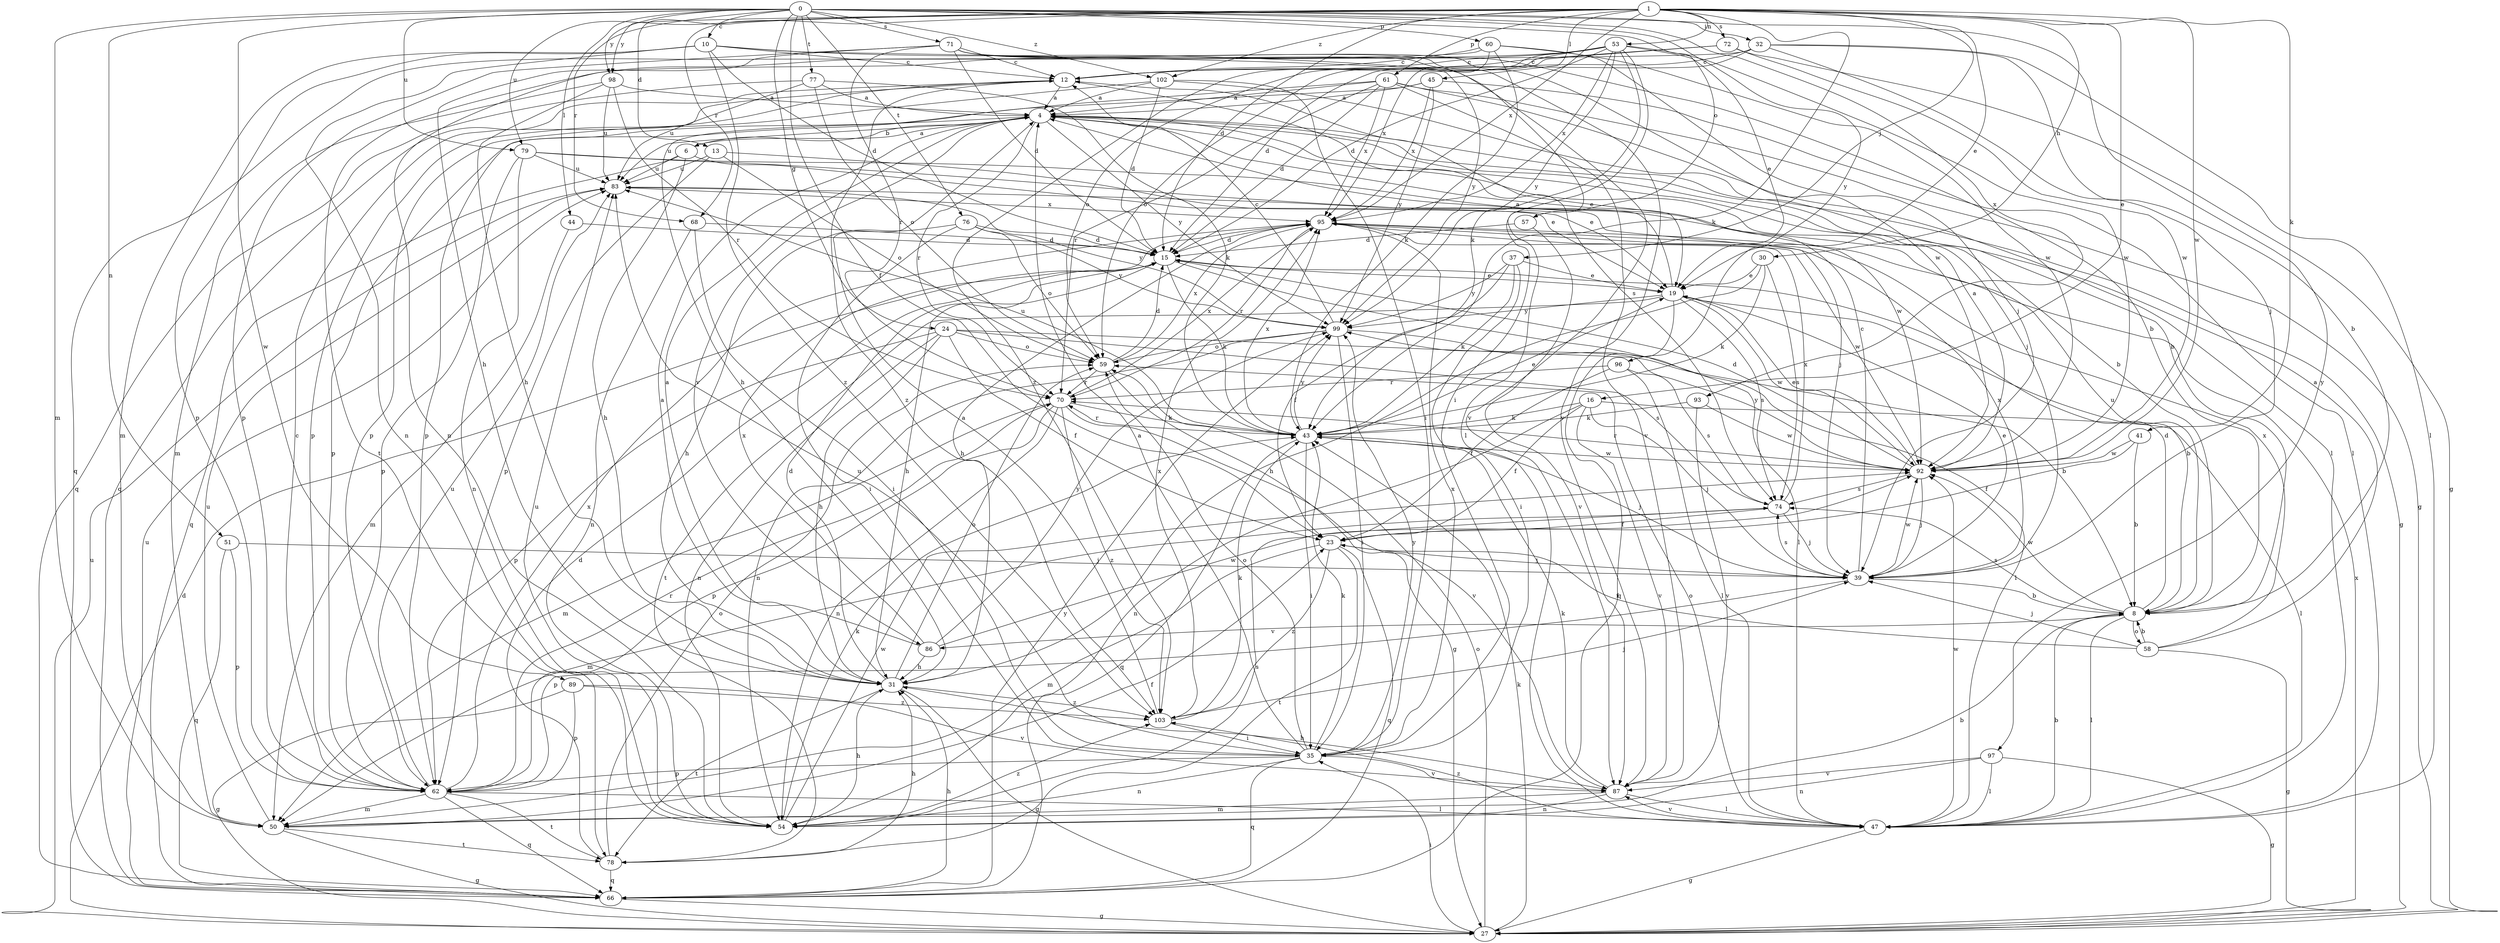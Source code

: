 strict digraph  {
0;
1;
4;
6;
8;
10;
12;
13;
15;
16;
19;
23;
24;
27;
30;
31;
32;
35;
37;
39;
41;
43;
44;
45;
47;
50;
51;
53;
54;
57;
58;
59;
60;
61;
62;
66;
68;
70;
71;
72;
74;
76;
77;
78;
79;
83;
86;
87;
89;
92;
93;
95;
96;
97;
98;
99;
102;
103;
0 -> 10  [label=c];
0 -> 23  [label=f];
0 -> 24  [label=g];
0 -> 32  [label=i];
0 -> 44  [label=l];
0 -> 50  [label=m];
0 -> 51  [label=n];
0 -> 57  [label=o];
0 -> 60  [label=p];
0 -> 68  [label=r];
0 -> 71  [label=s];
0 -> 76  [label=t];
0 -> 77  [label=t];
0 -> 79  [label=u];
0 -> 89  [label=w];
0 -> 93  [label=x];
0 -> 96  [label=y];
0 -> 97  [label=y];
0 -> 98  [label=y];
0 -> 102  [label=z];
1 -> 13  [label=d];
1 -> 15  [label=d];
1 -> 16  [label=e];
1 -> 19  [label=e];
1 -> 30  [label=h];
1 -> 37  [label=j];
1 -> 41  [label=k];
1 -> 43  [label=k];
1 -> 45  [label=l];
1 -> 53  [label=n];
1 -> 61  [label=p];
1 -> 68  [label=r];
1 -> 72  [label=s];
1 -> 79  [label=u];
1 -> 92  [label=w];
1 -> 95  [label=x];
1 -> 98  [label=y];
1 -> 102  [label=z];
4 -> 6  [label=b];
4 -> 8  [label=b];
4 -> 19  [label=e];
4 -> 27  [label=g];
4 -> 39  [label=j];
4 -> 62  [label=p];
4 -> 70  [label=r];
4 -> 83  [label=u];
4 -> 86  [label=v];
4 -> 99  [label=y];
6 -> 4  [label=a];
6 -> 19  [label=e];
6 -> 31  [label=h];
6 -> 66  [label=q];
6 -> 83  [label=u];
8 -> 15  [label=d];
8 -> 47  [label=l];
8 -> 58  [label=o];
8 -> 74  [label=s];
8 -> 83  [label=u];
8 -> 86  [label=v];
8 -> 92  [label=w];
10 -> 12  [label=c];
10 -> 15  [label=d];
10 -> 50  [label=m];
10 -> 54  [label=n];
10 -> 62  [label=p];
10 -> 87  [label=v];
10 -> 99  [label=y];
10 -> 103  [label=z];
12 -> 4  [label=a];
12 -> 62  [label=p];
12 -> 66  [label=q];
12 -> 74  [label=s];
12 -> 103  [label=z];
13 -> 19  [label=e];
13 -> 59  [label=o];
13 -> 62  [label=p];
13 -> 83  [label=u];
15 -> 19  [label=e];
15 -> 31  [label=h];
15 -> 43  [label=k];
15 -> 47  [label=l];
16 -> 23  [label=f];
16 -> 39  [label=j];
16 -> 43  [label=k];
16 -> 47  [label=l];
16 -> 54  [label=n];
16 -> 87  [label=v];
19 -> 4  [label=a];
19 -> 8  [label=b];
19 -> 66  [label=q];
19 -> 74  [label=s];
19 -> 78  [label=t];
19 -> 92  [label=w];
19 -> 99  [label=y];
23 -> 39  [label=j];
23 -> 50  [label=m];
23 -> 66  [label=q];
23 -> 78  [label=t];
23 -> 103  [label=z];
24 -> 8  [label=b];
24 -> 23  [label=f];
24 -> 31  [label=h];
24 -> 54  [label=n];
24 -> 59  [label=o];
24 -> 62  [label=p];
24 -> 74  [label=s];
27 -> 15  [label=d];
27 -> 35  [label=i];
27 -> 43  [label=k];
27 -> 59  [label=o];
27 -> 83  [label=u];
27 -> 95  [label=x];
30 -> 19  [label=e];
30 -> 31  [label=h];
30 -> 43  [label=k];
30 -> 74  [label=s];
31 -> 4  [label=a];
31 -> 15  [label=d];
31 -> 27  [label=g];
31 -> 59  [label=o];
31 -> 78  [label=t];
31 -> 103  [label=z];
32 -> 8  [label=b];
32 -> 12  [label=c];
32 -> 15  [label=d];
32 -> 39  [label=j];
32 -> 47  [label=l];
32 -> 78  [label=t];
35 -> 4  [label=a];
35 -> 43  [label=k];
35 -> 54  [label=n];
35 -> 59  [label=o];
35 -> 62  [label=p];
35 -> 66  [label=q];
35 -> 83  [label=u];
35 -> 87  [label=v];
35 -> 95  [label=x];
35 -> 99  [label=y];
37 -> 19  [label=e];
37 -> 23  [label=f];
37 -> 35  [label=i];
37 -> 43  [label=k];
37 -> 99  [label=y];
39 -> 8  [label=b];
39 -> 12  [label=c];
39 -> 19  [label=e];
39 -> 62  [label=p];
39 -> 74  [label=s];
39 -> 92  [label=w];
39 -> 95  [label=x];
41 -> 8  [label=b];
41 -> 23  [label=f];
41 -> 92  [label=w];
43 -> 19  [label=e];
43 -> 35  [label=i];
43 -> 39  [label=j];
43 -> 66  [label=q];
43 -> 70  [label=r];
43 -> 83  [label=u];
43 -> 92  [label=w];
43 -> 95  [label=x];
43 -> 99  [label=y];
44 -> 15  [label=d];
44 -> 50  [label=m];
45 -> 4  [label=a];
45 -> 47  [label=l];
45 -> 62  [label=p];
45 -> 95  [label=x];
45 -> 99  [label=y];
47 -> 8  [label=b];
47 -> 27  [label=g];
47 -> 59  [label=o];
47 -> 87  [label=v];
47 -> 92  [label=w];
47 -> 103  [label=z];
50 -> 8  [label=b];
50 -> 23  [label=f];
50 -> 27  [label=g];
50 -> 78  [label=t];
50 -> 83  [label=u];
51 -> 39  [label=j];
51 -> 62  [label=p];
51 -> 66  [label=q];
53 -> 12  [label=c];
53 -> 15  [label=d];
53 -> 19  [label=e];
53 -> 35  [label=i];
53 -> 43  [label=k];
53 -> 54  [label=n];
53 -> 59  [label=o];
53 -> 92  [label=w];
53 -> 95  [label=x];
53 -> 99  [label=y];
53 -> 103  [label=z];
54 -> 31  [label=h];
54 -> 43  [label=k];
54 -> 74  [label=s];
54 -> 83  [label=u];
54 -> 92  [label=w];
54 -> 103  [label=z];
57 -> 15  [label=d];
57 -> 87  [label=v];
58 -> 4  [label=a];
58 -> 8  [label=b];
58 -> 23  [label=f];
58 -> 27  [label=g];
58 -> 39  [label=j];
58 -> 95  [label=x];
59 -> 15  [label=d];
59 -> 27  [label=g];
59 -> 70  [label=r];
59 -> 95  [label=x];
60 -> 12  [label=c];
60 -> 39  [label=j];
60 -> 43  [label=k];
60 -> 66  [label=q];
60 -> 92  [label=w];
60 -> 95  [label=x];
61 -> 4  [label=a];
61 -> 15  [label=d];
61 -> 27  [label=g];
61 -> 31  [label=h];
61 -> 47  [label=l];
61 -> 70  [label=r];
61 -> 87  [label=v];
61 -> 95  [label=x];
62 -> 12  [label=c];
62 -> 47  [label=l];
62 -> 50  [label=m];
62 -> 66  [label=q];
62 -> 70  [label=r];
62 -> 78  [label=t];
62 -> 83  [label=u];
62 -> 95  [label=x];
66 -> 27  [label=g];
66 -> 31  [label=h];
66 -> 83  [label=u];
66 -> 99  [label=y];
68 -> 15  [label=d];
68 -> 35  [label=i];
68 -> 54  [label=n];
70 -> 43  [label=k];
70 -> 50  [label=m];
70 -> 54  [label=n];
70 -> 62  [label=p];
70 -> 87  [label=v];
70 -> 95  [label=x];
70 -> 103  [label=z];
71 -> 8  [label=b];
71 -> 12  [label=c];
71 -> 15  [label=d];
71 -> 31  [label=h];
71 -> 47  [label=l];
71 -> 62  [label=p];
71 -> 70  [label=r];
71 -> 87  [label=v];
71 -> 92  [label=w];
72 -> 12  [label=c];
72 -> 27  [label=g];
72 -> 59  [label=o];
72 -> 92  [label=w];
74 -> 23  [label=f];
74 -> 39  [label=j];
74 -> 50  [label=m];
74 -> 95  [label=x];
76 -> 15  [label=d];
76 -> 31  [label=h];
76 -> 35  [label=i];
76 -> 59  [label=o];
76 -> 99  [label=y];
77 -> 4  [label=a];
77 -> 43  [label=k];
77 -> 59  [label=o];
77 -> 66  [label=q];
77 -> 83  [label=u];
78 -> 15  [label=d];
78 -> 31  [label=h];
78 -> 59  [label=o];
78 -> 66  [label=q];
79 -> 39  [label=j];
79 -> 54  [label=n];
79 -> 62  [label=p];
79 -> 83  [label=u];
79 -> 92  [label=w];
83 -> 95  [label=x];
83 -> 99  [label=y];
86 -> 4  [label=a];
86 -> 31  [label=h];
86 -> 92  [label=w];
86 -> 95  [label=x];
86 -> 99  [label=y];
87 -> 31  [label=h];
87 -> 43  [label=k];
87 -> 47  [label=l];
87 -> 50  [label=m];
87 -> 54  [label=n];
89 -> 27  [label=g];
89 -> 62  [label=p];
89 -> 87  [label=v];
89 -> 103  [label=z];
92 -> 4  [label=a];
92 -> 15  [label=d];
92 -> 19  [label=e];
92 -> 39  [label=j];
92 -> 70  [label=r];
92 -> 74  [label=s];
92 -> 99  [label=y];
93 -> 43  [label=k];
93 -> 87  [label=v];
93 -> 92  [label=w];
95 -> 15  [label=d];
95 -> 31  [label=h];
95 -> 70  [label=r];
95 -> 92  [label=w];
96 -> 23  [label=f];
96 -> 47  [label=l];
96 -> 70  [label=r];
96 -> 74  [label=s];
97 -> 27  [label=g];
97 -> 47  [label=l];
97 -> 54  [label=n];
97 -> 87  [label=v];
98 -> 4  [label=a];
98 -> 31  [label=h];
98 -> 50  [label=m];
98 -> 70  [label=r];
98 -> 83  [label=u];
99 -> 12  [label=c];
99 -> 35  [label=i];
99 -> 47  [label=l];
99 -> 54  [label=n];
99 -> 59  [label=o];
102 -> 4  [label=a];
102 -> 8  [label=b];
102 -> 15  [label=d];
102 -> 35  [label=i];
102 -> 62  [label=p];
103 -> 4  [label=a];
103 -> 35  [label=i];
103 -> 39  [label=j];
103 -> 43  [label=k];
103 -> 95  [label=x];
}
